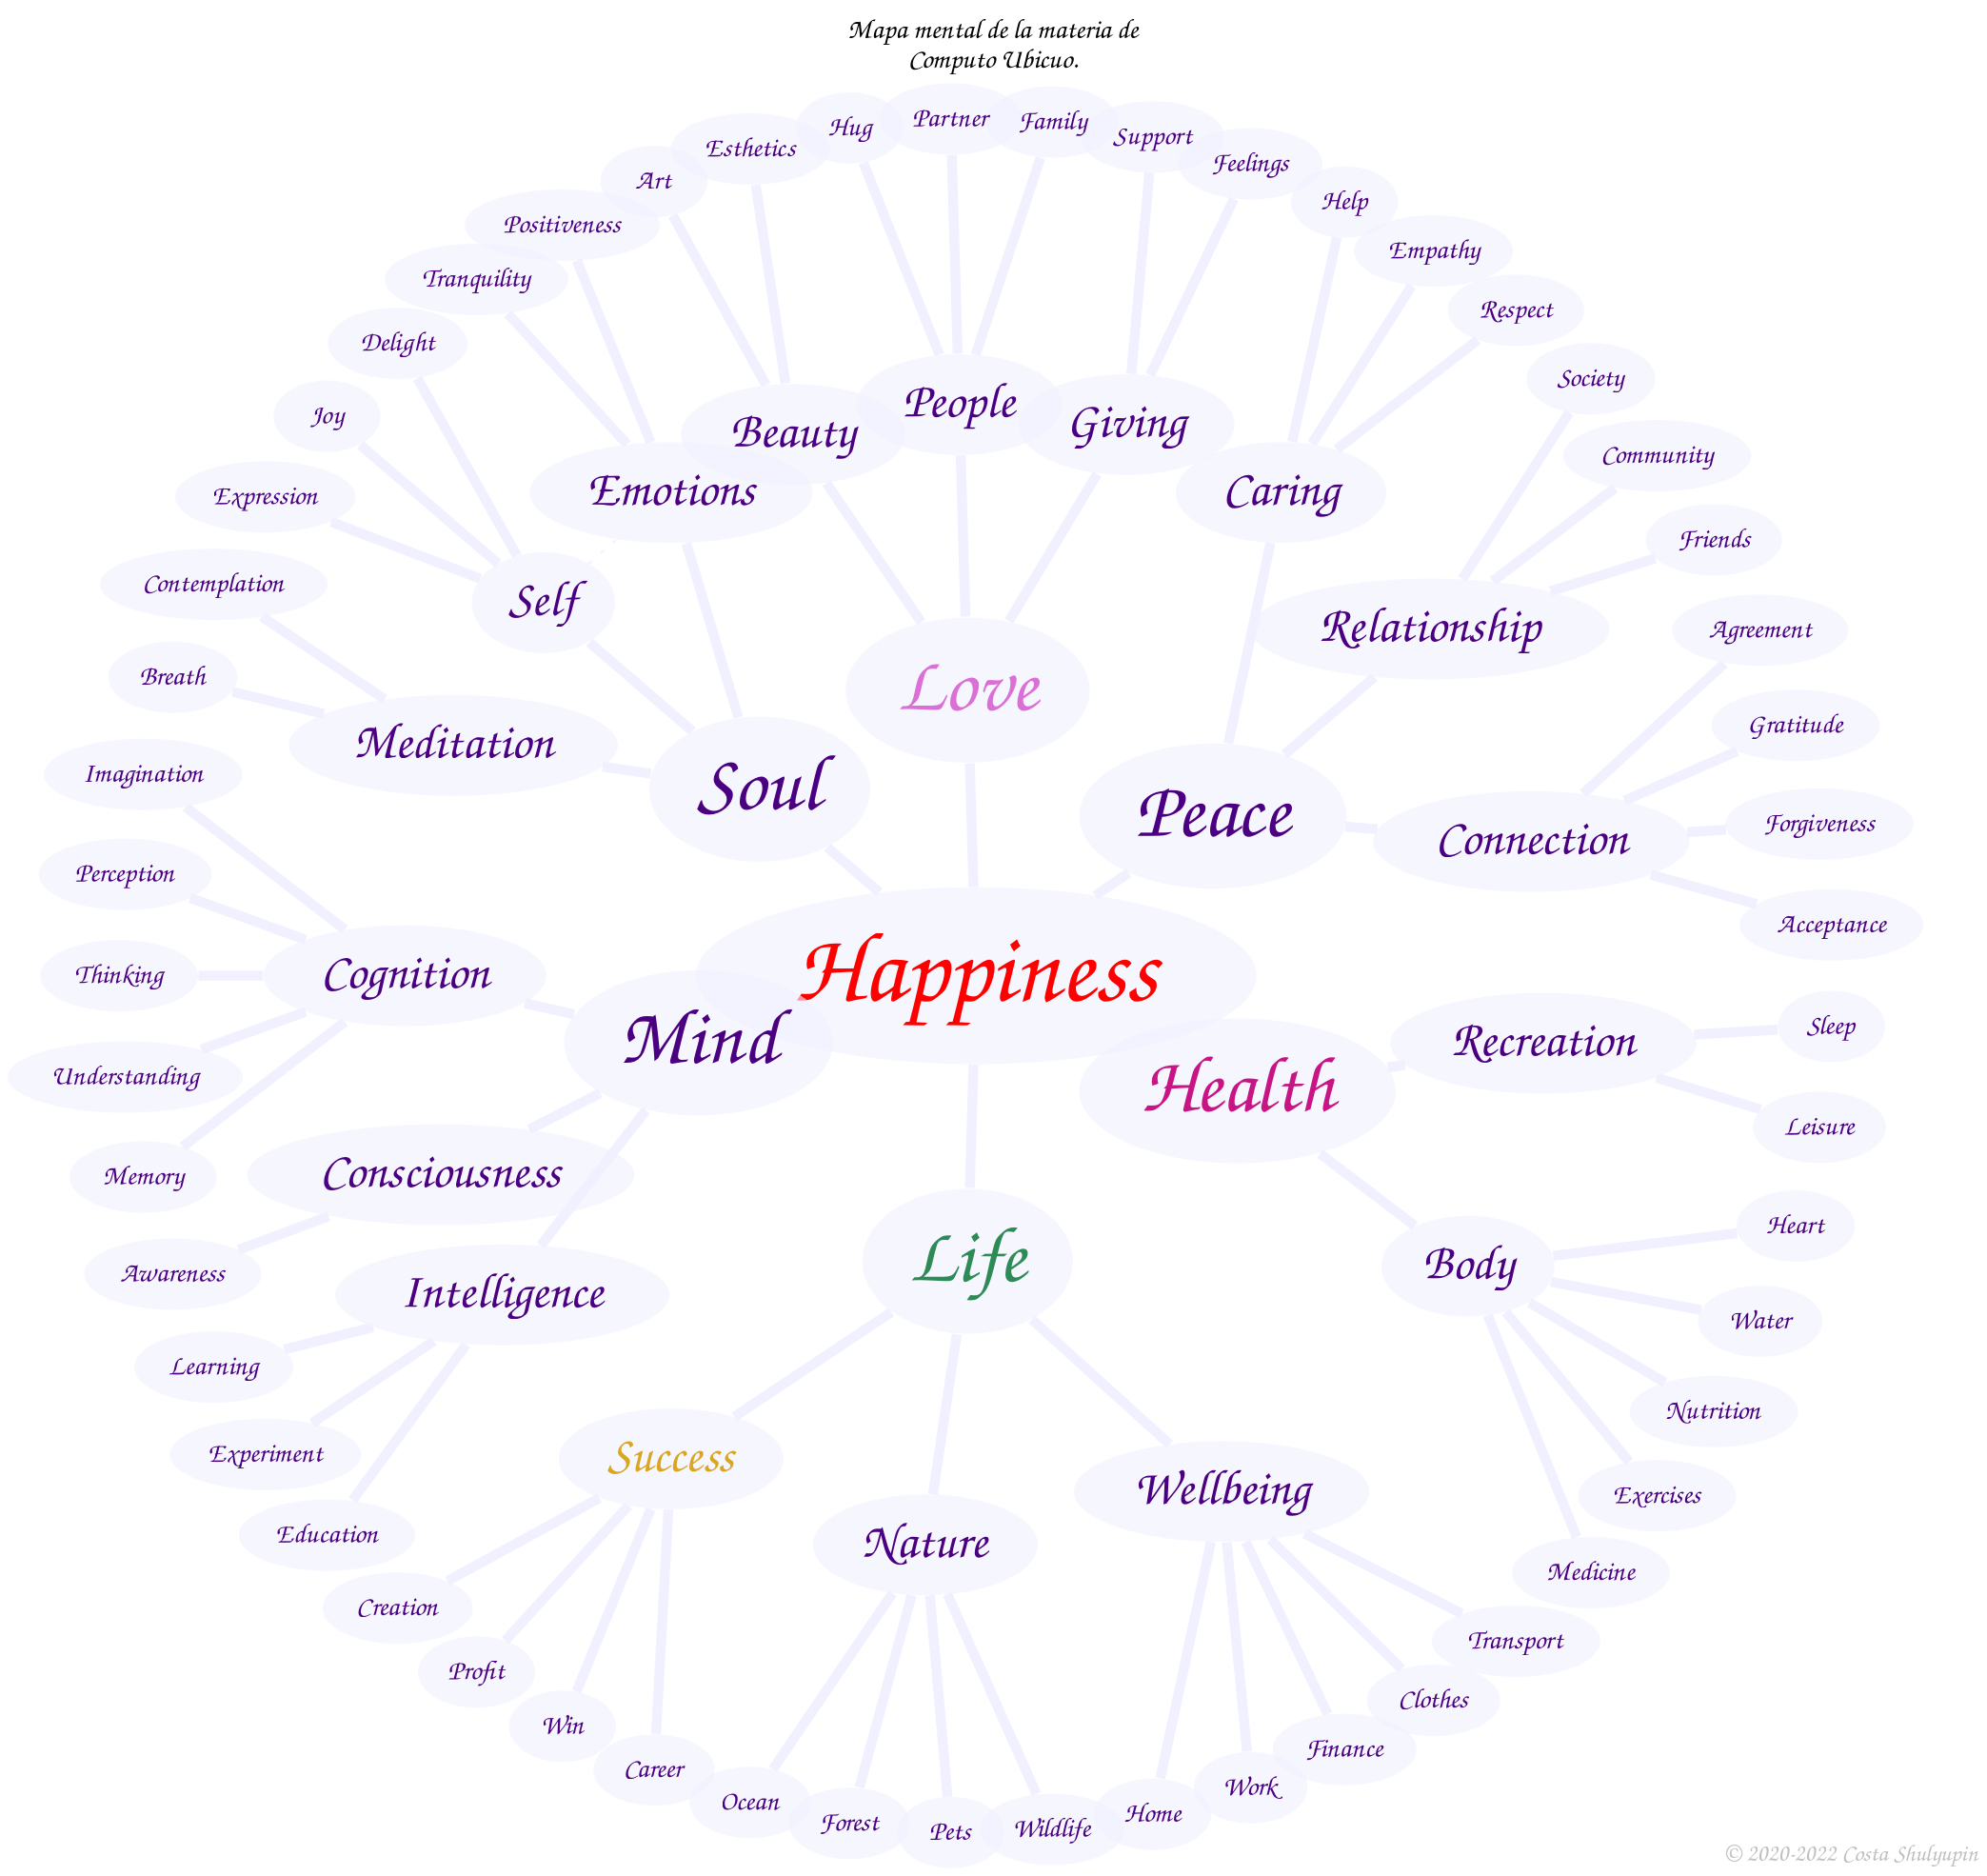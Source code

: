graph happiness {
	labelloc="t"
	label="Mapa mental de la materia de\nComputo Ubicuo."
	fontname="URW Chancery L, Apple Chancery, Comic Sans MS, cursive"
	layout=twopi; graph [ranksep=2];
	edge [penwidth=5 color="#f0f0ff"]
	node [fontname="URW Chancery L, Apple Chancery, Comic Sans MS, cursive"]
	node [style="filled" penwidth=0 fillcolor="#f0f0ffA0" fontcolor=indigo]
	Happiness [fontsize=50 fontcolor=red URL="https://en.wikipedia.org/wiki/Category:Happiness"]
	node [fontsize=40]
	Happiness -- {
		Peace
		Love
		Soul
		Mind
		Life
		Health
	}
	Life [fontcolor=seagreen]
	Health [fontcolor=mediumvioletred]
	node [fontsize=25]
	Love [fontcolor=orchid URL="https://en.wikipedia.org/wiki/Category:Love"]
	Love -- {
		Giving
		People
		Beauty
	}
	Success [fontcolor=goldenrod]
	Life -- {
		Nature
		Wellbeing
		Success
	}
	Peace [URL="https://en.wikipedia.org/wiki/Category:Peace"]
	Peace -- {
		Connection
		Relationship
		Caring
	}
	Health -- {
		Body
		Recreation
	}
	Mind [URL="https://en.wikipedia.org/wiki/Category:Mind"]
	Mind -- {
		Cognition
		Consciousness
		Intelligence
	}
	Soul [URL="https://en.wikipedia.org/wiki/Soul"]
	Soul -- {
		Emotions
		Self
		Meditation
	}
	node [fontsize=""]
	Beauty -- {
		Esthetics
		Art
	}
	People -- {
		Family
		Partner
		Hug
	}
	Giving -- {
		Feelings
		Support
	}
	Self -- {
		Delight
		Joy
		Expression
	}
	Success -- {
		Creation
		Profit
		Win
		Career
	}
	Recreation -- {
		Leisure
		Sleep
	}
	Emotions [URL="https://en.wikipedia.org/wiki/Soul"]
	Emotions -- {
		Positiveness Tranquility
	}
	Self -- Emotions [weight=10 penwidth=1 style=dotted constraint=false]
	Body -- {
		Medicine Exercises Nutrition Water Heart
	}
	Wellbeing -- {
		Home Work Finance Clothes Transport
	}
	Relationship -- {
		Friends Community Society
	}
	Connection -- {
		Acceptance
		Forgiveness
		Gratitude
		Agreement
	}
	Caring -- {
		Respect
		Empathy
		Help
	}
	Consciousness -- {
		Awareness
	}
	Meditation -- {
		Contemplation Breath
	}
	Cognition -- {
		Imagination
		Perception
		Thinking
		Understanding
		Memory
	}
	Intelligence -- {
		Learning
		Experiment
		Education
	}
	Nature -- {
		Ocean
		Forest
		Pets
		Wildlife
	}
	c [label="© 2020-2022 Costa Shulyupin" fontsize=12 shape=plain style="" fontcolor=gray]
}
